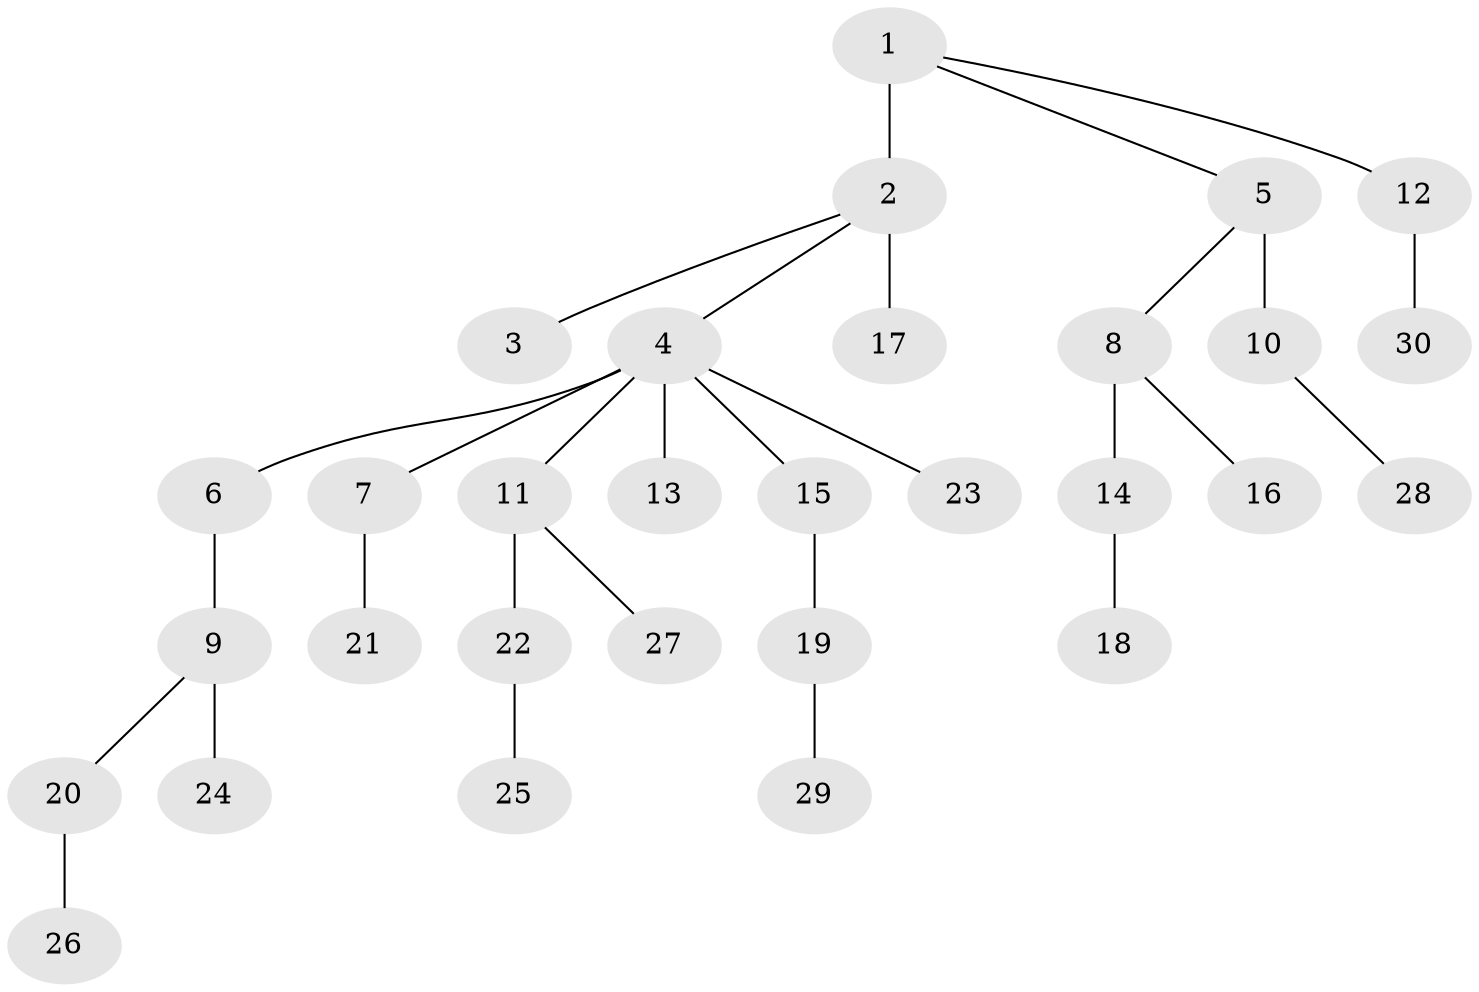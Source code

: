 // original degree distribution, {6: 0.03333333333333333, 3: 0.16666666666666666, 2: 0.23333333333333334, 1: 0.5, 4: 0.03333333333333333, 5: 0.03333333333333333}
// Generated by graph-tools (version 1.1) at 2025/37/03/09/25 02:37:01]
// undirected, 30 vertices, 29 edges
graph export_dot {
graph [start="1"]
  node [color=gray90,style=filled];
  1;
  2;
  3;
  4;
  5;
  6;
  7;
  8;
  9;
  10;
  11;
  12;
  13;
  14;
  15;
  16;
  17;
  18;
  19;
  20;
  21;
  22;
  23;
  24;
  25;
  26;
  27;
  28;
  29;
  30;
  1 -- 2 [weight=3.0];
  1 -- 5 [weight=1.0];
  1 -- 12 [weight=1.0];
  2 -- 3 [weight=1.0];
  2 -- 4 [weight=1.0];
  2 -- 17 [weight=1.0];
  4 -- 6 [weight=1.0];
  4 -- 7 [weight=1.0];
  4 -- 11 [weight=2.0];
  4 -- 13 [weight=1.0];
  4 -- 15 [weight=1.0];
  4 -- 23 [weight=1.0];
  5 -- 8 [weight=1.0];
  5 -- 10 [weight=3.0];
  6 -- 9 [weight=1.0];
  7 -- 21 [weight=1.0];
  8 -- 14 [weight=1.0];
  8 -- 16 [weight=1.0];
  9 -- 20 [weight=1.0];
  9 -- 24 [weight=2.0];
  10 -- 28 [weight=1.0];
  11 -- 22 [weight=1.0];
  11 -- 27 [weight=1.0];
  12 -- 30 [weight=1.0];
  14 -- 18 [weight=2.0];
  15 -- 19 [weight=1.0];
  19 -- 29 [weight=1.0];
  20 -- 26 [weight=2.0];
  22 -- 25 [weight=1.0];
}
